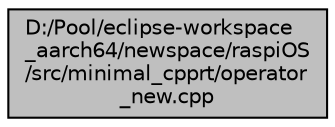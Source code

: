 digraph "D:/Pool/eclipse-workspace_aarch64/newspace/raspiOS/src/minimal_cpprt/operator_new.cpp"
{
  edge [fontname="Helvetica",fontsize="10",labelfontname="Helvetica",labelfontsize="10"];
  node [fontname="Helvetica",fontsize="10",shape=record];
  Node3878 [label="D:/Pool/eclipse-workspace\l_aarch64/newspace/raspiOS\l/src/minimal_cpprt/operator\l_new.cpp",height=0.2,width=0.4,color="black", fillcolor="grey75", style="filled", fontcolor="black"];
}

